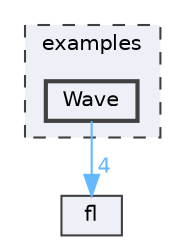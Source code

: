 digraph "/home/runner/work/FastLED/FastLED/examples/Wave"
{
 // INTERACTIVE_SVG=YES
 // LATEX_PDF_SIZE
  bgcolor="transparent";
  edge [fontname=Helvetica,fontsize=10,labelfontname=Helvetica,labelfontsize=10];
  node [fontname=Helvetica,fontsize=10,shape=box,height=0.2,width=0.4];
  compound=true
  subgraph clusterdir_d28a4824dc47e487b107a5db32ef43c4 {
    graph [ bgcolor="#edf0f7", pencolor="grey25", label="examples", fontname=Helvetica,fontsize=10 style="filled,dashed", URL="dir_d28a4824dc47e487b107a5db32ef43c4.html",tooltip=""]
  dir_62798ea9a090ceb87f4747f68ba3eda3 [label="Wave", fillcolor="#edf0f7", color="grey25", style="filled,bold", URL="dir_62798ea9a090ceb87f4747f68ba3eda3.html",tooltip=""];
  }
  dir_4d1829fa9bd13d7db71e765b2707b248 [label="fl", fillcolor="#edf0f7", color="grey25", style="filled", URL="dir_4d1829fa9bd13d7db71e765b2707b248.html",tooltip=""];
  dir_62798ea9a090ceb87f4747f68ba3eda3->dir_4d1829fa9bd13d7db71e765b2707b248 [headlabel="4", labeldistance=1.5 headhref="dir_000107_000042.html" href="dir_000107_000042.html" color="steelblue1" fontcolor="steelblue1"];
}
